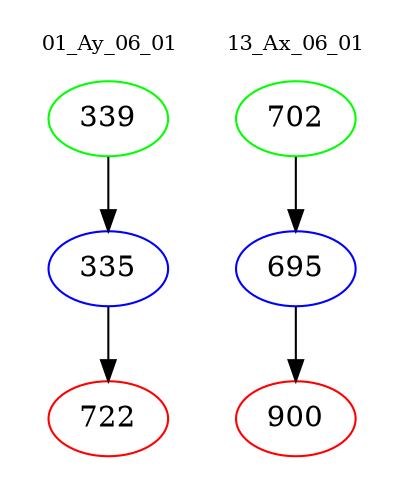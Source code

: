 digraph{
subgraph cluster_0 {
color = white
label = "01_Ay_06_01";
fontsize=10;
T0_339 [label="339", color="green"]
T0_339 -> T0_335 [color="black"]
T0_335 [label="335", color="blue"]
T0_335 -> T0_722 [color="black"]
T0_722 [label="722", color="red"]
}
subgraph cluster_1 {
color = white
label = "13_Ax_06_01";
fontsize=10;
T1_702 [label="702", color="green"]
T1_702 -> T1_695 [color="black"]
T1_695 [label="695", color="blue"]
T1_695 -> T1_900 [color="black"]
T1_900 [label="900", color="red"]
}
}

